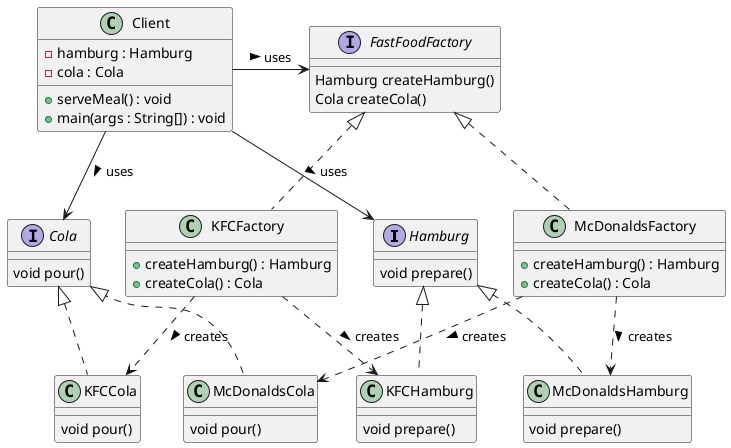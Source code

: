 @startuml

interface Hamburg {
    void prepare()
}

interface Cola {
    void pour()
}

interface FastFoodFactory {
    Hamburg createHamburg()
    Cola createCola()
}

class McDonaldsHamburg {
    void prepare()
}

class McDonaldsCola {
    void pour()
}

class KFCHamburg {
    void prepare()
}

class KFCCola {
    void pour()
}

class McDonaldsFactory {
    + createHamburg() : Hamburg
    + createCola() : Cola
}

class KFCFactory {
    + createHamburg() : Hamburg
    + createCola() : Cola
}

class Client {
    - hamburg : Hamburg
    - cola : Cola
    + serveMeal() : void
    + main(args : String[]) : void
}

Hamburg <|.. McDonaldsHamburg
Hamburg <|.. KFCHamburg

Cola <|.. McDonaldsCola
Cola <|.. KFCCola

FastFoodFactory <|.. McDonaldsFactory
FastFoodFactory <|.. KFCFactory

McDonaldsFactory ..> McDonaldsHamburg : creates >
McDonaldsFactory ..> McDonaldsCola : creates >

KFCFactory ..> KFCHamburg : creates >
KFCFactory ..> KFCCola : creates >

Client -right-> FastFoodFactory : uses >
Client -down-> Hamburg : uses >
Client -down-> Cola : uses >

@enduml
